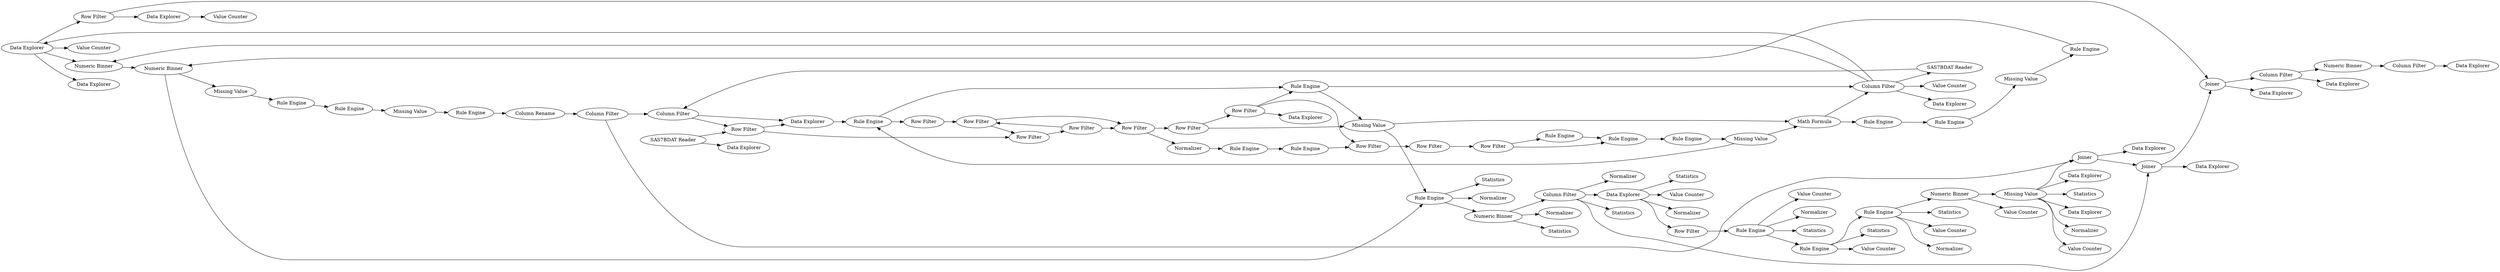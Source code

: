 digraph {
	95 -> 98
	82 -> 87
	29 -> 34
	7 -> 8
	8 -> 80
	72 -> 65
	78 -> 79
	2 -> 3
	22 -> 23
	1 -> 76
	43 -> 45
	30 -> 31
	59 -> 58
	11 -> 12
	17 -> 18
	21 -> 28
	93 -> 95
	23 -> 67
	10 -> 20
	3 -> 19
	95 -> 97
	100 -> 101
	18 -> 84
	7 -> 5
	23 -> 25
	5 -> 6
	90 -> 93
	2 -> 5
	16 -> 17
	46 -> 90
	13 -> 15
	8 -> 9
	85 -> 82
	9 -> 21
	87 -> 26
	32 -> 40
	89 -> 7
	6 -> 8
	83 -> 86
	25 -> 26
	1 -> 2
	31 -> 39
	10 -> 11
	20 -> 22
	32 -> 42
	22 -> 24
	98 -> 102
	4 -> 2
	43 -> 63
	31 -> 71
	6 -> 7
	24 -> 4
	84 -> 85
	88 -> 11
	19 -> 20
	93 -> 103
	29 -> 37
	13 -> 14
	23 -> 59
	12 -> 13
	86 -> 75
	46 -> 48
	29 -> 30
	18 -> 22
	98 -> 100
	22 -> 61
	32 -> 43
	44 -> 72
	28 -> 33
	44 -> 50
	44 -> 49
	10 -> 57
	46 -> 69
	17 -> 19
	31 -> 41
	30 -> 35
	28 -> 36
	46 -> 105
	26 -> 28
	90 -> 104
	79 -> 90
	20 -> 21
	30 -> 93
	58 -> 68
	79 -> 4
	4 -> 3
	80 -> 77
	22 -> 55
	26 -> 83
	101 -> 99
	22 -> 25
	32 -> 62
	72 -> 46
	14 -> 15
	23 -> 56
	44 -> 64
	46 -> 47
	75 -> 27
	15 -> 16
	46 -> 70
	81 -> 78
	21 -> 18
	19 -> 89
	77 -> 88
	27 -> 81
	71 -> 32
	43 -> 44
	31 -> 66
	9 -> 10
	30 -> 38
	59 -> 95
	28 -> 29
	103 [label="Data Explorer"]
	26 [label="Numeric Binner"]
	3 [label="Data Explorer"]
	6 [label="Row Filter"]
	12 [label="Row Filter"]
	75 [label="Rule Engine"]
	16 [label="Rule Engine"]
	68 [label="Value Counter"]
	28 [label="Rule Engine"]
	23 [label="Data Explorer"]
	47 [label=Statistics]
	11 [label="Row Filter"]
	93 [label=Joiner]
	81 [label="Rule Engine"]
	5 [label="Row Filter"]
	29 [label="Numeric Binner"]
	27 [label="Missing Value"]
	79 [label="Column Filter"]
	9 [label="Row Filter"]
	97 [label="Data Explorer"]
	58 [label="Data Explorer"]
	8 [label="Row Filter"]
	105 [label="Data Explorer"]
	41 [label=Statistics]
	98 [label="Column Filter"]
	1 [label="SAS7BDAT Reader"]
	22 [label="Column Filter"]
	13 [label="Row Filter"]
	43 [label="Rule Engine"]
	44 [label="Rule Engine"]
	104 [label="Data Explorer"]
	102 [label="Data Explorer"]
	71 [label="Row Filter"]
	88 [label="Rule Engine"]
	80 [label=Normalizer]
	39 [label=Normalizer]
	45 [label=Statistics]
	57 [label="Data Explorer"]
	55 [label="Data Explorer"]
	7 [label="Row Filter"]
	21 [label="Missing Value"]
	18 [label="Math Formula"]
	19 [label="Rule Engine"]
	24 [label="SAS7BDAT Reader"]
	64 [label="Value Counter"]
	56 [label="Data Explorer"]
	15 [label="Rule Engine"]
	25 [label="Numeric Binner"]
	59 [label="Row Filter"]
	90 [label=Joiner]
	72 [label="Numeric Binner"]
	4 [label="Column Filter"]
	61 [label="Value Counter"]
	77 [label="Rule Engine"]
	14 [label="Rule Engine"]
	83 [label="Missing Value"]
	38 [label=Normalizer]
	99 [label="Data Explorer"]
	35 [label=Statistics]
	62 [label="Value Counter"]
	82 [label="Missing Value"]
	69 [label="Value Counter"]
	65 [label="Value Counter"]
	46 [label="Missing Value"]
	40 [label=Normalizer]
	30 [label="Column Filter"]
	89 [label="Row Filter"]
	17 [label="Missing Value"]
	78 [label="Column Rename"]
	49 [label=Statistics]
	84 [label="Rule Engine"]
	31 [label="Data Explorer"]
	10 [label="Row Filter"]
	85 [label="Rule Engine"]
	86 [label="Rule Engine"]
	48 [label=Normalizer]
	50 [label=Normalizer]
	42 [label=Statistics]
	87 [label="Rule Engine"]
	67 [label="Value Counter"]
	101 [label="Column Filter"]
	63 [label="Value Counter"]
	76 [label="Data Explorer"]
	100 [label="Numeric Binner"]
	20 [label="Rule Engine"]
	34 [label=Statistics]
	66 [label="Value Counter"]
	70 [label="Data Explorer"]
	36 [label=Normalizer]
	95 [label=Joiner]
	33 [label=Statistics]
	32 [label="Rule Engine"]
	2 [label="Row Filter"]
	37 [label=Normalizer]
	rankdir=LR
}
